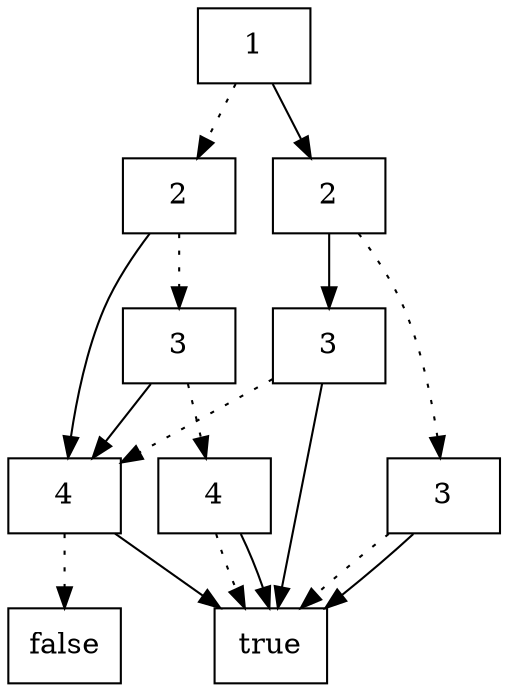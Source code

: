 digraph G {
0 [label="1" shape="cercle"];
1 [label="2" shape="cercle"];
2 [label="3" shape="cercle"];
3 [label="4" shape="cercle"];
4 [label="true" shape="cercle"];
3 -> 4 [style=dotted];
3 -> 4;
5 [label="4" shape="cercle"];
6 [label="false" shape="cercle"];
5 -> 6 [style=dotted];
5 -> 4;
2 -> 3 [style=dotted];
2 -> 5;
1 -> 2 [style=dotted];
1 -> 5;
7 [label="2" shape="cercle"];
8 [label="3" shape="cercle"];
8 -> 4 [style=dotted];
8 -> 4;
9 [label="3" shape="cercle"];
9 -> 5 [style=dotted];
9 -> 4;
7 -> 8 [style=dotted];
7 -> 9;
0 -> 1 [style=dotted];
0 -> 7;
}
